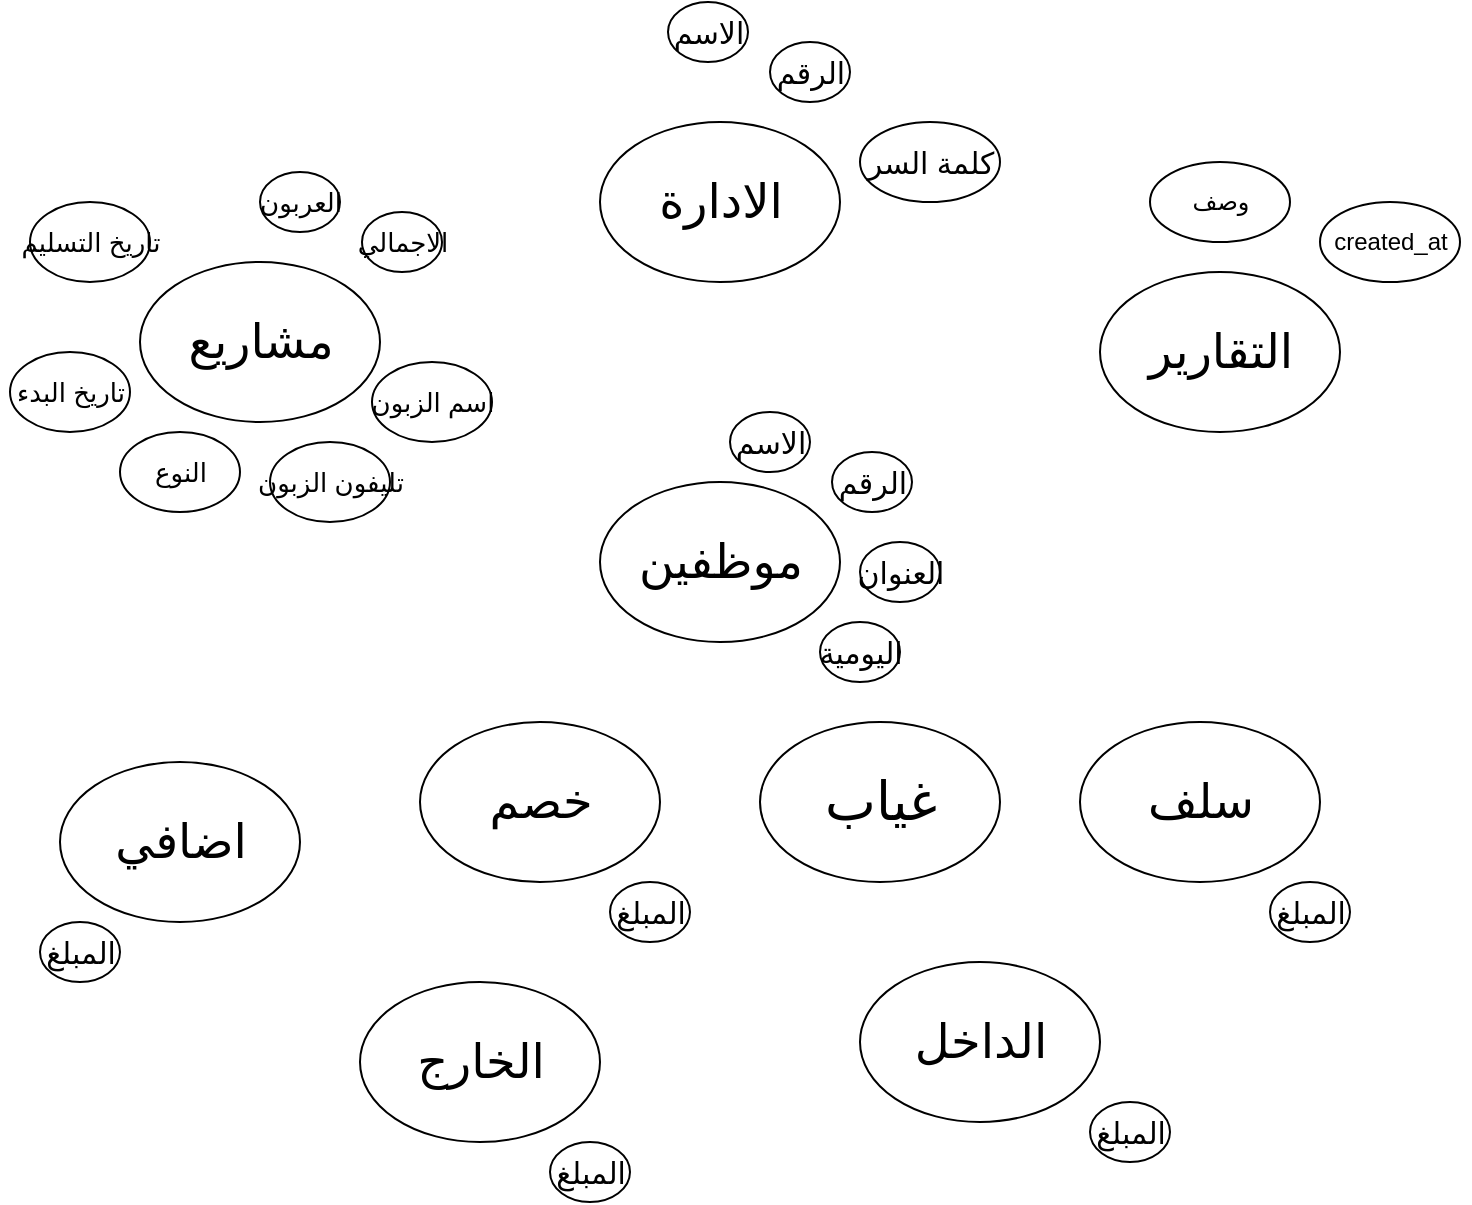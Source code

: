 <mxfile version="21.3.7" type="device">
  <diagram name="Page-1" id="iyuF2I3DTUsjI1pjecBy">
    <mxGraphModel dx="1050" dy="549" grid="1" gridSize="10" guides="1" tooltips="1" connect="1" arrows="1" fold="1" page="1" pageScale="1" pageWidth="827" pageHeight="1169" math="0" shadow="0">
      <root>
        <mxCell id="0" />
        <mxCell id="1" parent="0" />
        <mxCell id="-hzc6o8-OI6XITFwpfGO-1" value="" style="ellipse;whiteSpace=wrap;html=1;" vertex="1" parent="1">
          <mxGeometry x="360" y="280" width="120" height="80" as="geometry" />
        </mxCell>
        <mxCell id="-hzc6o8-OI6XITFwpfGO-3" value="&lt;font style=&quot;font-size: 24px;&quot;&gt;موظفين&lt;/font&gt;" style="text;html=1;align=center;verticalAlign=middle;resizable=0;points=[];autosize=1;strokeColor=none;fillColor=none;" vertex="1" parent="1">
          <mxGeometry x="380" y="300" width="80" height="40" as="geometry" />
        </mxCell>
        <mxCell id="-hzc6o8-OI6XITFwpfGO-6" value="" style="ellipse;whiteSpace=wrap;html=1;" vertex="1" parent="1">
          <mxGeometry x="360" y="100" width="120" height="80" as="geometry" />
        </mxCell>
        <mxCell id="-hzc6o8-OI6XITFwpfGO-7" value="&lt;font style=&quot;font-size: 24px;&quot;&gt;الادارة&lt;/font&gt;" style="text;html=1;align=center;verticalAlign=middle;resizable=0;points=[];autosize=1;strokeColor=none;fillColor=none;" vertex="1" parent="1">
          <mxGeometry x="385" y="120" width="70" height="40" as="geometry" />
        </mxCell>
        <mxCell id="-hzc6o8-OI6XITFwpfGO-8" value="" style="ellipse;whiteSpace=wrap;html=1;" vertex="1" parent="1">
          <mxGeometry x="130" y="170" width="120" height="80" as="geometry" />
        </mxCell>
        <mxCell id="-hzc6o8-OI6XITFwpfGO-9" value="&lt;font style=&quot;font-size: 24px;&quot;&gt;مشاريع&lt;/font&gt;" style="text;html=1;align=center;verticalAlign=middle;resizable=0;points=[];autosize=1;strokeColor=none;fillColor=none;" vertex="1" parent="1">
          <mxGeometry x="150" y="190" width="80" height="40" as="geometry" />
        </mxCell>
        <mxCell id="-hzc6o8-OI6XITFwpfGO-10" value="" style="ellipse;whiteSpace=wrap;html=1;" vertex="1" parent="1">
          <mxGeometry x="440" y="400" width="120" height="80" as="geometry" />
        </mxCell>
        <mxCell id="-hzc6o8-OI6XITFwpfGO-11" value="&lt;font style=&quot;font-size: 27px;&quot;&gt;غياب&lt;/font&gt;" style="text;html=1;align=center;verticalAlign=middle;resizable=0;points=[];autosize=1;strokeColor=none;fillColor=none;" vertex="1" parent="1">
          <mxGeometry x="465" y="415" width="70" height="50" as="geometry" />
        </mxCell>
        <mxCell id="-hzc6o8-OI6XITFwpfGO-12" value="" style="ellipse;whiteSpace=wrap;html=1;" vertex="1" parent="1">
          <mxGeometry x="270" y="400" width="120" height="80" as="geometry" />
        </mxCell>
        <mxCell id="-hzc6o8-OI6XITFwpfGO-13" value="&lt;font style=&quot;font-size: 24px;&quot;&gt;خصم&lt;/font&gt;" style="text;html=1;align=center;verticalAlign=middle;resizable=0;points=[];autosize=1;strokeColor=none;fillColor=none;" vertex="1" parent="1">
          <mxGeometry x="300" y="420" width="60" height="40" as="geometry" />
        </mxCell>
        <mxCell id="-hzc6o8-OI6XITFwpfGO-14" value="" style="ellipse;whiteSpace=wrap;html=1;" vertex="1" parent="1">
          <mxGeometry x="90" y="420" width="120" height="80" as="geometry" />
        </mxCell>
        <mxCell id="-hzc6o8-OI6XITFwpfGO-15" value="&lt;font style=&quot;font-size: 24px;&quot;&gt;اضافي&lt;/font&gt;" style="text;html=1;align=center;verticalAlign=middle;resizable=0;points=[];autosize=1;strokeColor=none;fillColor=none;" vertex="1" parent="1">
          <mxGeometry x="115" y="440" width="70" height="40" as="geometry" />
        </mxCell>
        <mxCell id="-hzc6o8-OI6XITFwpfGO-17" value="" style="ellipse;whiteSpace=wrap;html=1;" vertex="1" parent="1">
          <mxGeometry x="610" y="175" width="120" height="80" as="geometry" />
        </mxCell>
        <mxCell id="-hzc6o8-OI6XITFwpfGO-18" value="&lt;font style=&quot;font-size: 24px;&quot;&gt;التقارير&lt;/font&gt;" style="text;html=1;align=center;verticalAlign=middle;resizable=0;points=[];autosize=1;strokeColor=none;fillColor=none;" vertex="1" parent="1">
          <mxGeometry x="630" y="195" width="80" height="40" as="geometry" />
        </mxCell>
        <mxCell id="-hzc6o8-OI6XITFwpfGO-19" value="" style="ellipse;whiteSpace=wrap;html=1;" vertex="1" parent="1">
          <mxGeometry x="240" y="530" width="120" height="80" as="geometry" />
        </mxCell>
        <mxCell id="-hzc6o8-OI6XITFwpfGO-20" value="&lt;font style=&quot;font-size: 24px;&quot;&gt;الخارج&lt;/font&gt;" style="text;html=1;align=center;verticalAlign=middle;resizable=0;points=[];autosize=1;strokeColor=none;fillColor=none;" vertex="1" parent="1">
          <mxGeometry x="260" y="550" width="80" height="40" as="geometry" />
        </mxCell>
        <mxCell id="-hzc6o8-OI6XITFwpfGO-21" value="" style="ellipse;whiteSpace=wrap;html=1;" vertex="1" parent="1">
          <mxGeometry x="490" y="520" width="120" height="80" as="geometry" />
        </mxCell>
        <mxCell id="-hzc6o8-OI6XITFwpfGO-22" value="&lt;font style=&quot;font-size: 24px;&quot;&gt;الداخل&lt;/font&gt;" style="text;html=1;align=center;verticalAlign=middle;resizable=0;points=[];autosize=1;strokeColor=none;fillColor=none;" vertex="1" parent="1">
          <mxGeometry x="515" y="540" width="70" height="40" as="geometry" />
        </mxCell>
        <mxCell id="-hzc6o8-OI6XITFwpfGO-23" value="" style="ellipse;whiteSpace=wrap;html=1;" vertex="1" parent="1">
          <mxGeometry x="394" y="40" width="40" height="30" as="geometry" />
        </mxCell>
        <mxCell id="-hzc6o8-OI6XITFwpfGO-24" value="&lt;font style=&quot;font-size: 15px;&quot;&gt;الاسم&lt;/font&gt;" style="text;html=1;align=center;verticalAlign=middle;resizable=0;points=[];autosize=1;strokeColor=none;fillColor=none;" vertex="1" parent="1">
          <mxGeometry x="389" y="40" width="50" height="30" as="geometry" />
        </mxCell>
        <mxCell id="-hzc6o8-OI6XITFwpfGO-25" value="" style="ellipse;whiteSpace=wrap;html=1;" vertex="1" parent="1">
          <mxGeometry x="445" y="60" width="40" height="30" as="geometry" />
        </mxCell>
        <mxCell id="-hzc6o8-OI6XITFwpfGO-26" value="&lt;font style=&quot;font-size: 15px;&quot;&gt;الرقم&lt;/font&gt;" style="text;html=1;align=center;verticalAlign=middle;resizable=0;points=[];autosize=1;strokeColor=none;fillColor=none;" vertex="1" parent="1">
          <mxGeometry x="440" y="60" width="50" height="30" as="geometry" />
        </mxCell>
        <mxCell id="-hzc6o8-OI6XITFwpfGO-27" value="" style="ellipse;whiteSpace=wrap;html=1;" vertex="1" parent="1">
          <mxGeometry x="600" y="400" width="120" height="80" as="geometry" />
        </mxCell>
        <mxCell id="-hzc6o8-OI6XITFwpfGO-28" value="&lt;font style=&quot;font-size: 24px;&quot;&gt;سلف&lt;/font&gt;" style="text;html=1;align=center;verticalAlign=middle;resizable=0;points=[];autosize=1;strokeColor=none;fillColor=none;" vertex="1" parent="1">
          <mxGeometry x="630" y="420" width="60" height="40" as="geometry" />
        </mxCell>
        <mxCell id="-hzc6o8-OI6XITFwpfGO-29" value="" style="ellipse;whiteSpace=wrap;html=1;" vertex="1" parent="1">
          <mxGeometry x="490" y="100" width="70" height="40" as="geometry" />
        </mxCell>
        <mxCell id="-hzc6o8-OI6XITFwpfGO-30" value="&lt;font style=&quot;font-size: 15px;&quot;&gt;كلمة السر&lt;/font&gt;" style="text;html=1;align=center;verticalAlign=middle;resizable=0;points=[];autosize=1;strokeColor=none;fillColor=none;" vertex="1" parent="1">
          <mxGeometry x="490" y="105" width="70" height="30" as="geometry" />
        </mxCell>
        <mxCell id="-hzc6o8-OI6XITFwpfGO-31" value="" style="ellipse;whiteSpace=wrap;html=1;" vertex="1" parent="1">
          <mxGeometry x="720" y="140" width="70" height="40" as="geometry" />
        </mxCell>
        <mxCell id="-hzc6o8-OI6XITFwpfGO-32" value="&lt;font style=&quot;font-size: 12px;&quot;&gt;created_at&lt;/font&gt;" style="text;html=1;align=center;verticalAlign=middle;resizable=0;points=[];autosize=1;strokeColor=none;fillColor=none;" vertex="1" parent="1">
          <mxGeometry x="715" y="145" width="80" height="30" as="geometry" />
        </mxCell>
        <mxCell id="-hzc6o8-OI6XITFwpfGO-33" value="" style="ellipse;whiteSpace=wrap;html=1;" vertex="1" parent="1">
          <mxGeometry x="635" y="120" width="70" height="40" as="geometry" />
        </mxCell>
        <mxCell id="-hzc6o8-OI6XITFwpfGO-34" value="وصف" style="text;html=1;align=center;verticalAlign=middle;resizable=0;points=[];autosize=1;strokeColor=none;fillColor=none;" vertex="1" parent="1">
          <mxGeometry x="645" y="125" width="50" height="30" as="geometry" />
        </mxCell>
        <mxCell id="-hzc6o8-OI6XITFwpfGO-35" value="" style="ellipse;whiteSpace=wrap;html=1;" vertex="1" parent="1">
          <mxGeometry x="190" y="125" width="40" height="30" as="geometry" />
        </mxCell>
        <mxCell id="-hzc6o8-OI6XITFwpfGO-36" value="&lt;font style=&quot;font-size: 13px;&quot;&gt;العربون&lt;/font&gt;" style="text;html=1;align=center;verticalAlign=middle;resizable=0;points=[];autosize=1;strokeColor=none;fillColor=none;" vertex="1" parent="1">
          <mxGeometry x="180" y="125" width="60" height="30" as="geometry" />
        </mxCell>
        <mxCell id="-hzc6o8-OI6XITFwpfGO-37" value="" style="ellipse;whiteSpace=wrap;html=1;" vertex="1" parent="1">
          <mxGeometry x="241" y="145" width="40" height="30" as="geometry" />
        </mxCell>
        <mxCell id="-hzc6o8-OI6XITFwpfGO-38" value="&lt;font style=&quot;font-size: 13px;&quot;&gt;الاجمالي&lt;/font&gt;" style="text;html=1;align=center;verticalAlign=middle;resizable=0;points=[];autosize=1;strokeColor=none;fillColor=none;" vertex="1" parent="1">
          <mxGeometry x="231" y="145" width="60" height="30" as="geometry" />
        </mxCell>
        <mxCell id="-hzc6o8-OI6XITFwpfGO-39" value="" style="ellipse;whiteSpace=wrap;html=1;" vertex="1" parent="1">
          <mxGeometry x="65" y="215" width="60" height="40" as="geometry" />
        </mxCell>
        <mxCell id="-hzc6o8-OI6XITFwpfGO-40" value="&lt;font style=&quot;font-size: 13px;&quot;&gt;تاريخ البدء&lt;/font&gt;" style="text;html=1;align=center;verticalAlign=middle;resizable=0;points=[];autosize=1;strokeColor=none;fillColor=none;" vertex="1" parent="1">
          <mxGeometry x="60" y="220" width="70" height="30" as="geometry" />
        </mxCell>
        <mxCell id="-hzc6o8-OI6XITFwpfGO-41" value="" style="ellipse;whiteSpace=wrap;html=1;" vertex="1" parent="1">
          <mxGeometry x="120" y="255" width="60" height="40" as="geometry" />
        </mxCell>
        <mxCell id="-hzc6o8-OI6XITFwpfGO-42" value="&lt;font style=&quot;font-size: 13px;&quot;&gt;النوع&lt;/font&gt;" style="text;html=1;align=center;verticalAlign=middle;resizable=0;points=[];autosize=1;strokeColor=none;fillColor=none;" vertex="1" parent="1">
          <mxGeometry x="130" y="260" width="40" height="30" as="geometry" />
        </mxCell>
        <mxCell id="-hzc6o8-OI6XITFwpfGO-43" value="" style="ellipse;whiteSpace=wrap;html=1;" vertex="1" parent="1">
          <mxGeometry x="75" y="140" width="60" height="40" as="geometry" />
        </mxCell>
        <mxCell id="-hzc6o8-OI6XITFwpfGO-44" value="&lt;font style=&quot;font-size: 13px;&quot;&gt;تاريخ التسليم&lt;/font&gt;" style="text;html=1;align=center;verticalAlign=middle;resizable=0;points=[];autosize=1;strokeColor=none;fillColor=none;" vertex="1" parent="1">
          <mxGeometry x="65" y="145" width="80" height="30" as="geometry" />
        </mxCell>
        <mxCell id="-hzc6o8-OI6XITFwpfGO-45" value="" style="ellipse;whiteSpace=wrap;html=1;" vertex="1" parent="1">
          <mxGeometry x="246" y="220" width="60" height="40" as="geometry" />
        </mxCell>
        <mxCell id="-hzc6o8-OI6XITFwpfGO-46" value="&lt;font style=&quot;font-size: 13px;&quot;&gt;اسم الزبون&lt;/font&gt;" style="text;html=1;align=center;verticalAlign=middle;resizable=0;points=[];autosize=1;strokeColor=none;fillColor=none;" vertex="1" parent="1">
          <mxGeometry x="241" y="225" width="70" height="30" as="geometry" />
        </mxCell>
        <mxCell id="-hzc6o8-OI6XITFwpfGO-47" value="" style="ellipse;whiteSpace=wrap;html=1;" vertex="1" parent="1">
          <mxGeometry x="195" y="260" width="60" height="40" as="geometry" />
        </mxCell>
        <mxCell id="-hzc6o8-OI6XITFwpfGO-48" value="&lt;font style=&quot;font-size: 13px;&quot;&gt;تليفون الزبون&lt;/font&gt;" style="text;html=1;align=center;verticalAlign=middle;resizable=0;points=[];autosize=1;strokeColor=none;fillColor=none;" vertex="1" parent="1">
          <mxGeometry x="185" y="265" width="80" height="30" as="geometry" />
        </mxCell>
        <mxCell id="-hzc6o8-OI6XITFwpfGO-49" value="" style="ellipse;whiteSpace=wrap;html=1;" vertex="1" parent="1">
          <mxGeometry x="425" y="245" width="40" height="30" as="geometry" />
        </mxCell>
        <mxCell id="-hzc6o8-OI6XITFwpfGO-50" value="&lt;font style=&quot;font-size: 15px;&quot;&gt;الاسم&lt;/font&gt;" style="text;html=1;align=center;verticalAlign=middle;resizable=0;points=[];autosize=1;strokeColor=none;fillColor=none;" vertex="1" parent="1">
          <mxGeometry x="420" y="245" width="50" height="30" as="geometry" />
        </mxCell>
        <mxCell id="-hzc6o8-OI6XITFwpfGO-51" value="" style="ellipse;whiteSpace=wrap;html=1;" vertex="1" parent="1">
          <mxGeometry x="476" y="265" width="40" height="30" as="geometry" />
        </mxCell>
        <mxCell id="-hzc6o8-OI6XITFwpfGO-52" value="&lt;font style=&quot;font-size: 15px;&quot;&gt;الرقم&lt;/font&gt;" style="text;html=1;align=center;verticalAlign=middle;resizable=0;points=[];autosize=1;strokeColor=none;fillColor=none;" vertex="1" parent="1">
          <mxGeometry x="471" y="265" width="50" height="30" as="geometry" />
        </mxCell>
        <mxCell id="-hzc6o8-OI6XITFwpfGO-54" value="" style="ellipse;whiteSpace=wrap;html=1;" vertex="1" parent="1">
          <mxGeometry x="490" y="310" width="40" height="30" as="geometry" />
        </mxCell>
        <mxCell id="-hzc6o8-OI6XITFwpfGO-55" value="&lt;font style=&quot;font-size: 15px;&quot;&gt;العنوان&lt;/font&gt;" style="text;html=1;align=center;verticalAlign=middle;resizable=0;points=[];autosize=1;strokeColor=none;fillColor=none;" vertex="1" parent="1">
          <mxGeometry x="480" y="310" width="60" height="30" as="geometry" />
        </mxCell>
        <mxCell id="-hzc6o8-OI6XITFwpfGO-57" value="" style="ellipse;whiteSpace=wrap;html=1;" vertex="1" parent="1">
          <mxGeometry x="470" y="350" width="40" height="30" as="geometry" />
        </mxCell>
        <mxCell id="-hzc6o8-OI6XITFwpfGO-58" value="&lt;font style=&quot;font-size: 15px;&quot;&gt;اليومية&lt;/font&gt;" style="text;html=1;align=center;verticalAlign=middle;resizable=0;points=[];autosize=1;strokeColor=none;fillColor=none;" vertex="1" parent="1">
          <mxGeometry x="460" y="350" width="60" height="30" as="geometry" />
        </mxCell>
        <mxCell id="-hzc6o8-OI6XITFwpfGO-60" value="" style="ellipse;whiteSpace=wrap;html=1;" vertex="1" parent="1">
          <mxGeometry x="605" y="590" width="40" height="30" as="geometry" />
        </mxCell>
        <mxCell id="-hzc6o8-OI6XITFwpfGO-61" value="&lt;font style=&quot;font-size: 15px;&quot;&gt;المبلغ&lt;/font&gt;" style="text;html=1;align=center;verticalAlign=middle;resizable=0;points=[];autosize=1;strokeColor=none;fillColor=none;" vertex="1" parent="1">
          <mxGeometry x="600" y="590" width="50" height="30" as="geometry" />
        </mxCell>
        <mxCell id="-hzc6o8-OI6XITFwpfGO-66" value="" style="ellipse;whiteSpace=wrap;html=1;" vertex="1" parent="1">
          <mxGeometry x="335" y="610" width="40" height="30" as="geometry" />
        </mxCell>
        <mxCell id="-hzc6o8-OI6XITFwpfGO-67" value="&lt;font style=&quot;font-size: 15px;&quot;&gt;المبلغ&lt;/font&gt;" style="text;html=1;align=center;verticalAlign=middle;resizable=0;points=[];autosize=1;strokeColor=none;fillColor=none;" vertex="1" parent="1">
          <mxGeometry x="330" y="610" width="50" height="30" as="geometry" />
        </mxCell>
        <mxCell id="-hzc6o8-OI6XITFwpfGO-68" value="" style="ellipse;whiteSpace=wrap;html=1;" vertex="1" parent="1">
          <mxGeometry x="80" y="500" width="40" height="30" as="geometry" />
        </mxCell>
        <mxCell id="-hzc6o8-OI6XITFwpfGO-69" value="&lt;font style=&quot;font-size: 15px;&quot;&gt;المبلغ&lt;/font&gt;" style="text;html=1;align=center;verticalAlign=middle;resizable=0;points=[];autosize=1;strokeColor=none;fillColor=none;" vertex="1" parent="1">
          <mxGeometry x="75" y="500" width="50" height="30" as="geometry" />
        </mxCell>
        <mxCell id="-hzc6o8-OI6XITFwpfGO-70" value="" style="ellipse;whiteSpace=wrap;html=1;" vertex="1" parent="1">
          <mxGeometry x="695" y="480" width="40" height="30" as="geometry" />
        </mxCell>
        <mxCell id="-hzc6o8-OI6XITFwpfGO-71" value="&lt;font style=&quot;font-size: 15px;&quot;&gt;المبلغ&lt;/font&gt;" style="text;html=1;align=center;verticalAlign=middle;resizable=0;points=[];autosize=1;strokeColor=none;fillColor=none;" vertex="1" parent="1">
          <mxGeometry x="690" y="480" width="50" height="30" as="geometry" />
        </mxCell>
        <mxCell id="-hzc6o8-OI6XITFwpfGO-72" value="" style="ellipse;whiteSpace=wrap;html=1;" vertex="1" parent="1">
          <mxGeometry x="365" y="480" width="40" height="30" as="geometry" />
        </mxCell>
        <mxCell id="-hzc6o8-OI6XITFwpfGO-73" value="&lt;font style=&quot;font-size: 15px;&quot;&gt;المبلغ&lt;/font&gt;" style="text;html=1;align=center;verticalAlign=middle;resizable=0;points=[];autosize=1;strokeColor=none;fillColor=none;" vertex="1" parent="1">
          <mxGeometry x="360" y="480" width="50" height="30" as="geometry" />
        </mxCell>
      </root>
    </mxGraphModel>
  </diagram>
</mxfile>
